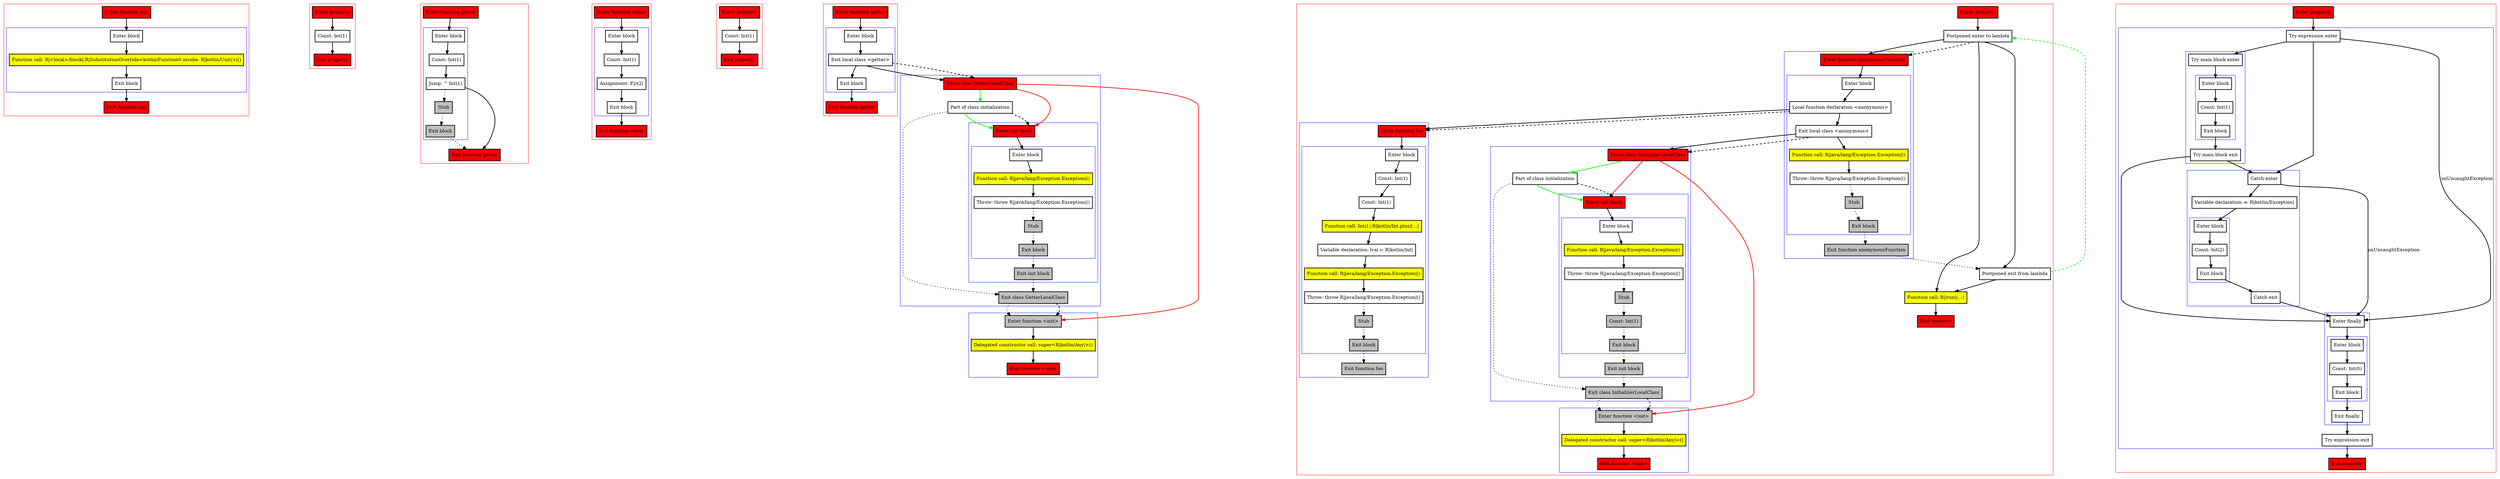 digraph propertiesAndInitBlocks_kt {
    graph [nodesep=3]
    node [shape=box penwidth=2]
    edge [penwidth=2]

    subgraph cluster_0 {
        color=red
        0 [label="Enter function run" style="filled" fillcolor=red];
        subgraph cluster_1 {
            color=blue
            1 [label="Enter block"];
            2 [label="Function call: R|<local>/block|.R|SubstitutionOverride<kotlin/Function0.invoke: R|kotlin/Unit|>|()" style="filled" fillcolor=yellow];
            3 [label="Exit block"];
        }
        4 [label="Exit function run" style="filled" fillcolor=red];
    }
    0 -> {1};
    1 -> {2};
    2 -> {3};
    3 -> {4};

    subgraph cluster_2 {
        color=red
        5 [label="Enter property" style="filled" fillcolor=red];
        6 [label="Const: Int(1)"];
        7 [label="Exit property" style="filled" fillcolor=red];
    }
    5 -> {6};
    6 -> {7};

    subgraph cluster_3 {
        color=red
        8 [label="Enter function getter" style="filled" fillcolor=red];
        subgraph cluster_4 {
            color=blue
            9 [label="Enter block"];
            10 [label="Const: Int(1)"];
            11 [label="Jump: ^ Int(1)"];
            12 [label="Stub" style="filled" fillcolor=gray];
            13 [label="Exit block" style="filled" fillcolor=gray];
        }
        14 [label="Exit function getter" style="filled" fillcolor=red];
    }
    8 -> {9};
    9 -> {10};
    10 -> {11};
    11 -> {14};
    11 -> {12} [style=dotted];
    12 -> {13} [style=dotted];
    13 -> {14} [style=dotted];

    subgraph cluster_5 {
        color=red
        15 [label="Enter function setter" style="filled" fillcolor=red];
        subgraph cluster_6 {
            color=blue
            16 [label="Enter block"];
            17 [label="Const: Int(1)"];
            18 [label="Assignment: F|/x2|"];
            19 [label="Exit block"];
        }
        20 [label="Exit function setter" style="filled" fillcolor=red];
    }
    15 -> {16};
    16 -> {17};
    17 -> {18};
    18 -> {19};
    19 -> {20};

    subgraph cluster_7 {
        color=red
        21 [label="Enter property" style="filled" fillcolor=red];
        22 [label="Const: Int(1)"];
        23 [label="Exit property" style="filled" fillcolor=red];
    }
    21 -> {22};
    22 -> {23};

    subgraph cluster_8 {
        color=red
        24 [label="Enter function getter" style="filled" fillcolor=red];
        subgraph cluster_9 {
            color=blue
            25 [label="Enter block"];
            26 [label="Exit local class <getter>"];
            27 [label="Exit block"];
        }
        28 [label="Exit function getter" style="filled" fillcolor=red];
    }
    subgraph cluster_10 {
        color=blue
        29 [label="Enter class GetterLocalClass" style="filled" fillcolor=red];
        30 [label="Part of class initialization"];
        subgraph cluster_11 {
            color=blue
            31 [label="Enter init block" style="filled" fillcolor=red];
            subgraph cluster_12 {
                color=blue
                32 [label="Enter block"];
                33 [label="Function call: R|java/lang/Exception.Exception|()" style="filled" fillcolor=yellow];
                34 [label="Throw: throw R|java/lang/Exception.Exception|()"];
                35 [label="Stub" style="filled" fillcolor=gray];
                36 [label="Exit block" style="filled" fillcolor=gray];
            }
            37 [label="Exit init block" style="filled" fillcolor=gray];
        }
        38 [label="Exit class GetterLocalClass" style="filled" fillcolor=gray];
    }
    subgraph cluster_13 {
        color=blue
        39 [label="Enter function <init>" style="filled" fillcolor=gray];
        40 [label="Delegated constructor call: super<R|kotlin/Any|>()" style="filled" fillcolor=yellow];
        41 [label="Exit function <init>" style="filled" fillcolor=red];
    }
    24 -> {25};
    25 -> {26};
    26 -> {27 29};
    26 -> {29} [style=dashed];
    27 -> {28};
    29 -> {30} [color=green];
    29 -> {31 39} [color=red];
    30 -> {31} [color=green];
    30 -> {38} [style=dotted];
    30 -> {31} [style=dashed];
    31 -> {32};
    32 -> {33};
    33 -> {34};
    34 -> {35} [style=dotted];
    35 -> {36} [style=dotted];
    36 -> {37} [style=dotted];
    37 -> {38} [style=dotted];
    38 -> {39} [style=dotted];
    38 -> {39} [style=dashed];
    39 -> {40};
    40 -> {41};

    subgraph cluster_14 {
        color=red
        42 [label="Enter property" style="filled" fillcolor=red];
        43 [label="Postponed enter to lambda"];
        subgraph cluster_15 {
            color=blue
            44 [label="Enter function anonymousFunction" style="filled" fillcolor=red];
            subgraph cluster_16 {
                color=blue
                45 [label="Enter block"];
                46 [label="Local function declaration <anonymous>"];
                47 [label="Exit local class <anonymous>"];
                48 [label="Function call: R|java/lang/Exception.Exception|()" style="filled" fillcolor=yellow];
                49 [label="Throw: throw R|java/lang/Exception.Exception|()"];
                50 [label="Stub" style="filled" fillcolor=gray];
                51 [label="Exit block" style="filled" fillcolor=gray];
            }
            52 [label="Exit function anonymousFunction" style="filled" fillcolor=gray];
        }
        subgraph cluster_17 {
            color=blue
            53 [label="Enter class InitializerLocalClass" style="filled" fillcolor=red];
            54 [label="Part of class initialization"];
            subgraph cluster_18 {
                color=blue
                55 [label="Enter init block" style="filled" fillcolor=red];
                subgraph cluster_19 {
                    color=blue
                    56 [label="Enter block"];
                    57 [label="Function call: R|java/lang/Exception.Exception|()" style="filled" fillcolor=yellow];
                    58 [label="Throw: throw R|java/lang/Exception.Exception|()"];
                    59 [label="Stub" style="filled" fillcolor=gray];
                    60 [label="Const: Int(1)" style="filled" fillcolor=gray];
                    61 [label="Exit block" style="filled" fillcolor=gray];
                }
                62 [label="Exit init block" style="filled" fillcolor=gray];
            }
            63 [label="Exit class InitializerLocalClass" style="filled" fillcolor=gray];
        }
        subgraph cluster_20 {
            color=blue
            64 [label="Enter function <init>" style="filled" fillcolor=gray];
            65 [label="Delegated constructor call: super<R|kotlin/Any|>()" style="filled" fillcolor=yellow];
            66 [label="Exit function <init>" style="filled" fillcolor=red];
        }
        subgraph cluster_21 {
            color=blue
            67 [label="Enter function foo" style="filled" fillcolor=red];
            subgraph cluster_22 {
                color=blue
                68 [label="Enter block"];
                69 [label="Const: Int(1)"];
                70 [label="Const: Int(1)"];
                71 [label="Function call: Int(1).R|kotlin/Int.plus|(...)" style="filled" fillcolor=yellow];
                72 [label="Variable declaration: lval c: R|kotlin/Int|"];
                73 [label="Function call: R|java/lang/Exception.Exception|()" style="filled" fillcolor=yellow];
                74 [label="Throw: throw R|java/lang/Exception.Exception|()"];
                75 [label="Stub" style="filled" fillcolor=gray];
                76 [label="Exit block" style="filled" fillcolor=gray];
            }
            77 [label="Exit function foo" style="filled" fillcolor=gray];
        }
        78 [label="Postponed exit from lambda"];
        79 [label="Function call: R|/run|(...)" style="filled" fillcolor=yellow];
        80 [label="Exit property" style="filled" fillcolor=red];
    }
    42 -> {43};
    43 -> {44 78 79};
    43 -> {44} [style=dashed];
    44 -> {45};
    45 -> {46};
    46 -> {47 67};
    46 -> {67} [style=dashed];
    47 -> {48 53};
    47 -> {53} [style=dashed];
    48 -> {49};
    49 -> {50} [style=dotted];
    50 -> {51} [style=dotted];
    51 -> {52} [style=dotted];
    52 -> {78} [style=dotted];
    53 -> {54} [color=green];
    53 -> {55 64} [color=red];
    54 -> {55} [color=green];
    54 -> {63} [style=dotted];
    54 -> {55} [style=dashed];
    55 -> {56};
    56 -> {57};
    57 -> {58};
    58 -> {59} [style=dotted];
    59 -> {60} [style=dotted];
    60 -> {61} [style=dotted];
    61 -> {62} [style=dotted];
    62 -> {63} [style=dotted];
    63 -> {64} [style=dotted];
    63 -> {64} [style=dashed];
    64 -> {65};
    65 -> {66};
    67 -> {68};
    68 -> {69};
    69 -> {70};
    70 -> {71};
    71 -> {72};
    72 -> {73};
    73 -> {74};
    74 -> {75} [style=dotted];
    75 -> {76} [style=dotted];
    76 -> {77} [style=dotted];
    78 -> {79};
    78 -> {43} [color=green style=dashed];
    79 -> {80};

    subgraph cluster_23 {
        color=red
        81 [label="Enter property" style="filled" fillcolor=red];
        subgraph cluster_24 {
            color=blue
            82 [label="Try expression enter"];
            subgraph cluster_25 {
                color=blue
                83 [label="Try main block enter"];
                subgraph cluster_26 {
                    color=blue
                    84 [label="Enter block"];
                    85 [label="Const: Int(1)"];
                    86 [label="Exit block"];
                }
                87 [label="Try main block exit"];
            }
            subgraph cluster_27 {
                color=blue
                88 [label="Catch enter"];
                89 [label="Variable declaration: e: R|kotlin/Exception|"];
                subgraph cluster_28 {
                    color=blue
                    90 [label="Enter block"];
                    91 [label="Const: Int(2)"];
                    92 [label="Exit block"];
                }
                93 [label="Catch exit"];
            }
            subgraph cluster_29 {
                color=blue
                94 [label="Enter finally"];
                subgraph cluster_30 {
                    color=blue
                    95 [label="Enter block"];
                    96 [label="Const: Int(0)"];
                    97 [label="Exit block"];
                }
                98 [label="Exit finally"];
            }
            99 [label="Try expression exit"];
        }
        100 [label="Exit property" style="filled" fillcolor=red];
    }
    81 -> {82};
    82 -> {83 88};
    82 -> {94} [label="onUncaughtException"];
    83 -> {84};
    84 -> {85};
    85 -> {86};
    86 -> {87};
    87 -> {88 94};
    88 -> {89};
    88 -> {94} [label="onUncaughtException"];
    89 -> {90};
    90 -> {91};
    91 -> {92};
    92 -> {93};
    93 -> {94};
    94 -> {95};
    95 -> {96};
    96 -> {97};
    97 -> {98};
    98 -> {99};
    99 -> {100};

}

